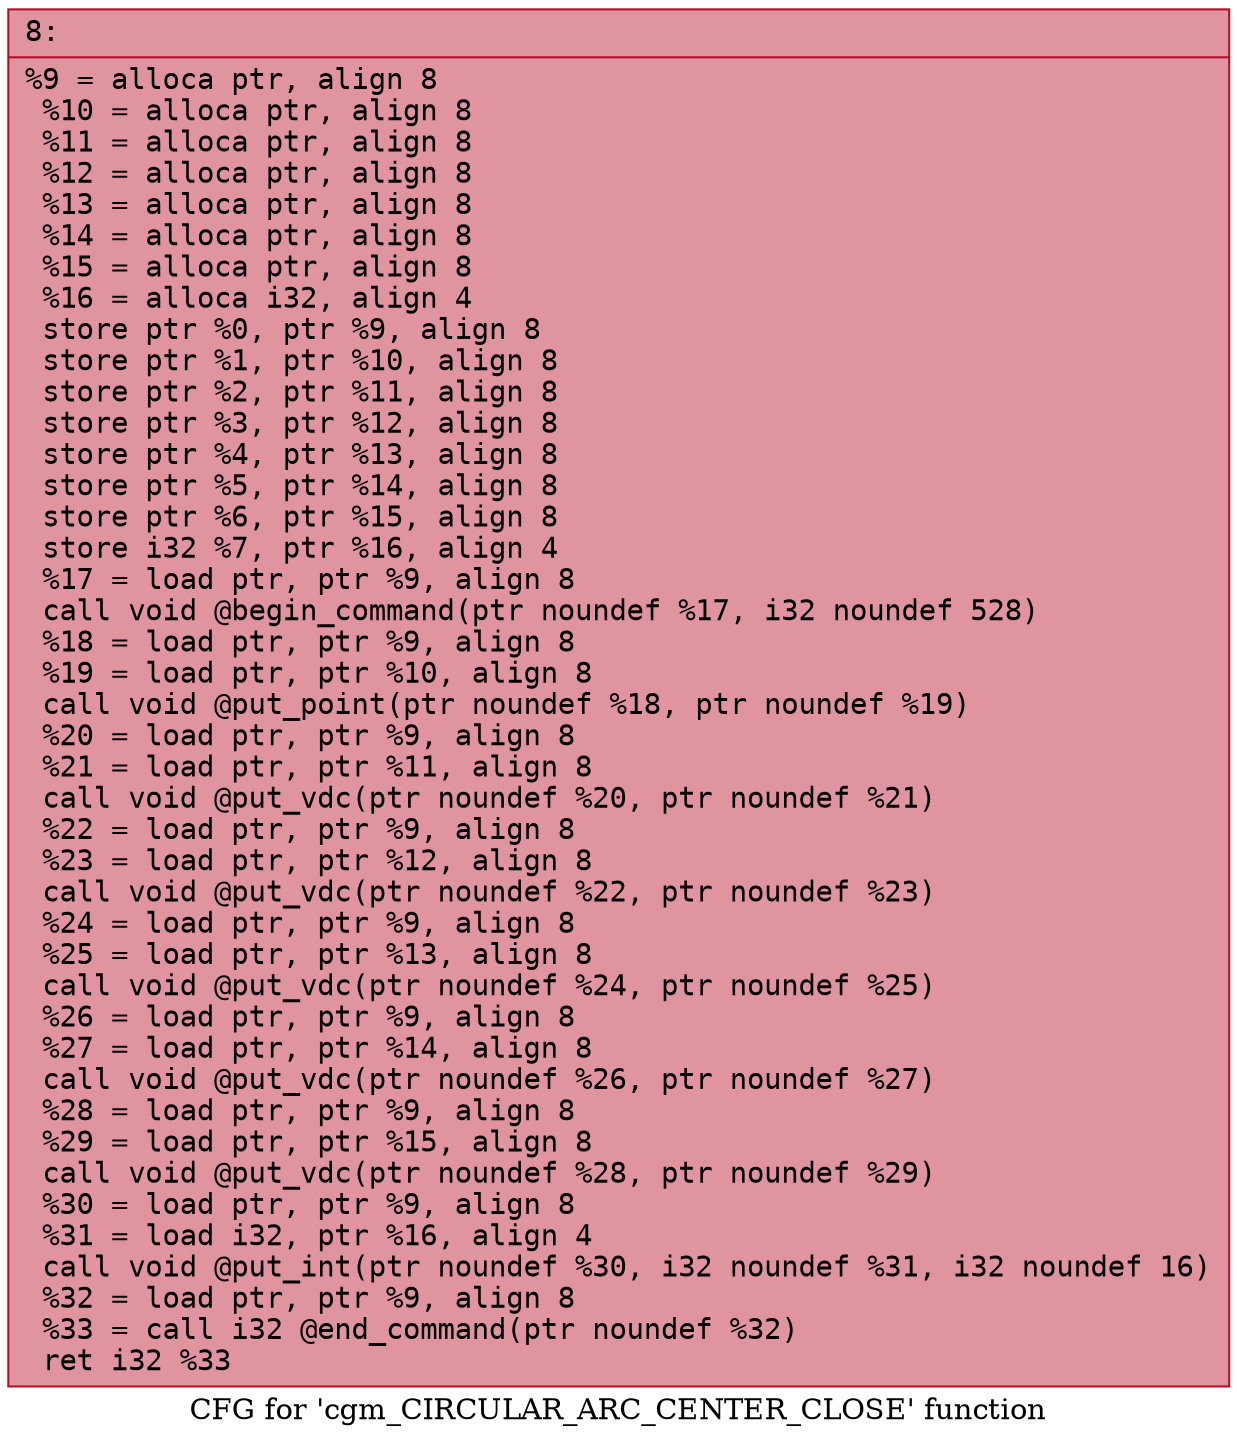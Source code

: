 digraph "CFG for 'cgm_CIRCULAR_ARC_CENTER_CLOSE' function" {
	label="CFG for 'cgm_CIRCULAR_ARC_CENTER_CLOSE' function";

	Node0x6000024c1040 [shape=record,color="#b70d28ff", style=filled, fillcolor="#b70d2870" fontname="Courier",label="{8:\l|  %9 = alloca ptr, align 8\l  %10 = alloca ptr, align 8\l  %11 = alloca ptr, align 8\l  %12 = alloca ptr, align 8\l  %13 = alloca ptr, align 8\l  %14 = alloca ptr, align 8\l  %15 = alloca ptr, align 8\l  %16 = alloca i32, align 4\l  store ptr %0, ptr %9, align 8\l  store ptr %1, ptr %10, align 8\l  store ptr %2, ptr %11, align 8\l  store ptr %3, ptr %12, align 8\l  store ptr %4, ptr %13, align 8\l  store ptr %5, ptr %14, align 8\l  store ptr %6, ptr %15, align 8\l  store i32 %7, ptr %16, align 4\l  %17 = load ptr, ptr %9, align 8\l  call void @begin_command(ptr noundef %17, i32 noundef 528)\l  %18 = load ptr, ptr %9, align 8\l  %19 = load ptr, ptr %10, align 8\l  call void @put_point(ptr noundef %18, ptr noundef %19)\l  %20 = load ptr, ptr %9, align 8\l  %21 = load ptr, ptr %11, align 8\l  call void @put_vdc(ptr noundef %20, ptr noundef %21)\l  %22 = load ptr, ptr %9, align 8\l  %23 = load ptr, ptr %12, align 8\l  call void @put_vdc(ptr noundef %22, ptr noundef %23)\l  %24 = load ptr, ptr %9, align 8\l  %25 = load ptr, ptr %13, align 8\l  call void @put_vdc(ptr noundef %24, ptr noundef %25)\l  %26 = load ptr, ptr %9, align 8\l  %27 = load ptr, ptr %14, align 8\l  call void @put_vdc(ptr noundef %26, ptr noundef %27)\l  %28 = load ptr, ptr %9, align 8\l  %29 = load ptr, ptr %15, align 8\l  call void @put_vdc(ptr noundef %28, ptr noundef %29)\l  %30 = load ptr, ptr %9, align 8\l  %31 = load i32, ptr %16, align 4\l  call void @put_int(ptr noundef %30, i32 noundef %31, i32 noundef 16)\l  %32 = load ptr, ptr %9, align 8\l  %33 = call i32 @end_command(ptr noundef %32)\l  ret i32 %33\l}"];
}
